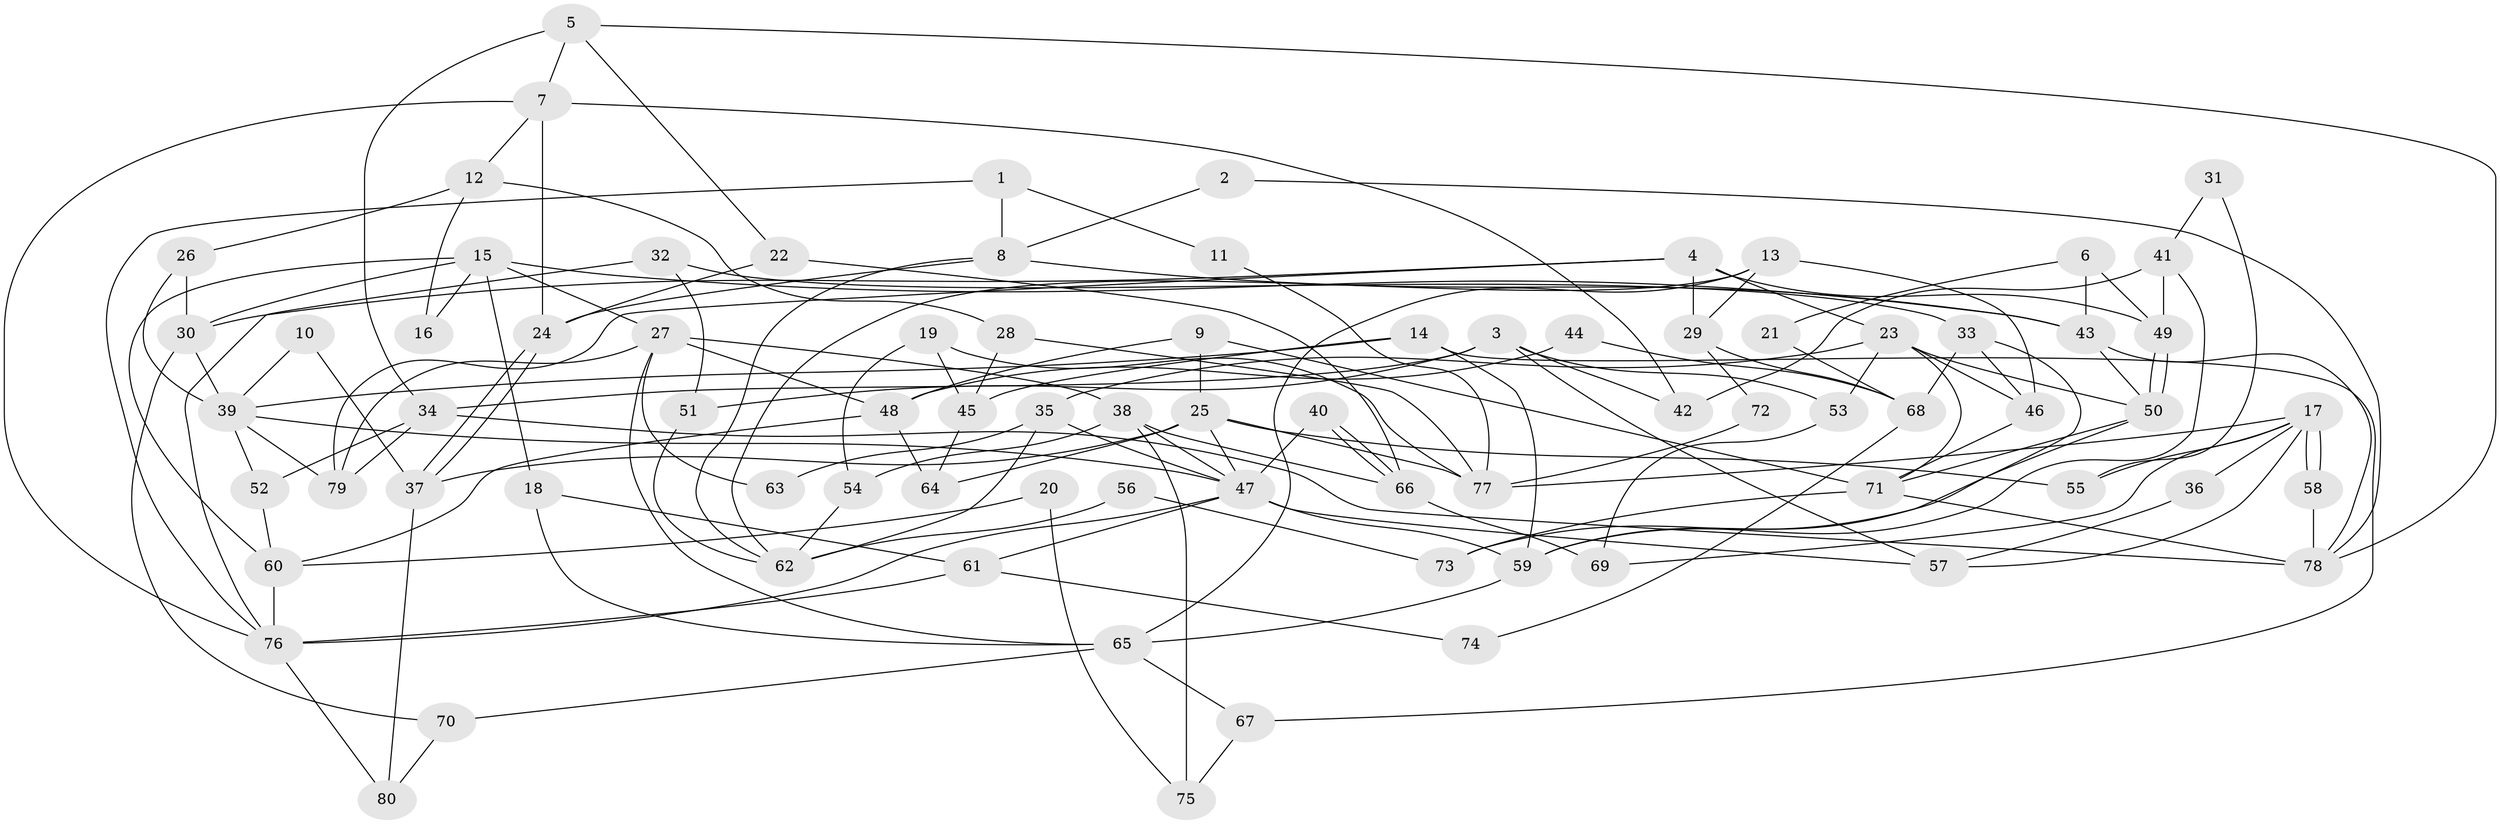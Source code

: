// coarse degree distribution, {3: 0.2982456140350877, 5: 0.12280701754385964, 12: 0.017543859649122806, 13: 0.017543859649122806, 2: 0.24561403508771928, 4: 0.15789473684210525, 14: 0.017543859649122806, 11: 0.017543859649122806, 6: 0.07017543859649122, 9: 0.017543859649122806, 7: 0.017543859649122806}
// Generated by graph-tools (version 1.1) at 2025/50/03/04/25 22:50:46]
// undirected, 80 vertices, 160 edges
graph export_dot {
  node [color=gray90,style=filled];
  1;
  2;
  3;
  4;
  5;
  6;
  7;
  8;
  9;
  10;
  11;
  12;
  13;
  14;
  15;
  16;
  17;
  18;
  19;
  20;
  21;
  22;
  23;
  24;
  25;
  26;
  27;
  28;
  29;
  30;
  31;
  32;
  33;
  34;
  35;
  36;
  37;
  38;
  39;
  40;
  41;
  42;
  43;
  44;
  45;
  46;
  47;
  48;
  49;
  50;
  51;
  52;
  53;
  54;
  55;
  56;
  57;
  58;
  59;
  60;
  61;
  62;
  63;
  64;
  65;
  66;
  67;
  68;
  69;
  70;
  71;
  72;
  73;
  74;
  75;
  76;
  77;
  78;
  79;
  80;
  1 -- 8;
  1 -- 76;
  1 -- 11;
  2 -- 8;
  2 -- 78;
  3 -- 34;
  3 -- 57;
  3 -- 42;
  3 -- 51;
  3 -- 53;
  4 -- 30;
  4 -- 23;
  4 -- 29;
  4 -- 49;
  4 -- 79;
  5 -- 7;
  5 -- 22;
  5 -- 34;
  5 -- 78;
  6 -- 49;
  6 -- 43;
  6 -- 21;
  7 -- 76;
  7 -- 24;
  7 -- 12;
  7 -- 42;
  8 -- 43;
  8 -- 62;
  8 -- 24;
  9 -- 48;
  9 -- 71;
  9 -- 25;
  10 -- 37;
  10 -- 39;
  11 -- 77;
  12 -- 26;
  12 -- 16;
  12 -- 28;
  13 -- 46;
  13 -- 65;
  13 -- 29;
  13 -- 62;
  14 -- 59;
  14 -- 39;
  14 -- 45;
  14 -- 67;
  15 -- 27;
  15 -- 60;
  15 -- 16;
  15 -- 18;
  15 -- 30;
  15 -- 43;
  17 -- 58;
  17 -- 58;
  17 -- 69;
  17 -- 36;
  17 -- 55;
  17 -- 57;
  17 -- 77;
  18 -- 65;
  18 -- 61;
  19 -- 77;
  19 -- 54;
  19 -- 45;
  20 -- 60;
  20 -- 75;
  21 -- 68;
  22 -- 24;
  22 -- 66;
  23 -- 50;
  23 -- 46;
  23 -- 35;
  23 -- 53;
  23 -- 71;
  24 -- 37;
  24 -- 37;
  25 -- 77;
  25 -- 37;
  25 -- 47;
  25 -- 55;
  25 -- 64;
  26 -- 39;
  26 -- 30;
  27 -- 79;
  27 -- 65;
  27 -- 38;
  27 -- 48;
  27 -- 63;
  28 -- 45;
  28 -- 77;
  29 -- 68;
  29 -- 72;
  30 -- 39;
  30 -- 70;
  31 -- 41;
  31 -- 55;
  32 -- 76;
  32 -- 51;
  32 -- 33;
  33 -- 59;
  33 -- 46;
  33 -- 68;
  34 -- 78;
  34 -- 52;
  34 -- 79;
  35 -- 47;
  35 -- 62;
  35 -- 63;
  36 -- 57;
  37 -- 80;
  38 -- 47;
  38 -- 54;
  38 -- 66;
  38 -- 75;
  39 -- 47;
  39 -- 79;
  39 -- 52;
  40 -- 47;
  40 -- 66;
  40 -- 66;
  41 -- 42;
  41 -- 49;
  41 -- 59;
  43 -- 78;
  43 -- 50;
  44 -- 48;
  44 -- 68;
  45 -- 64;
  46 -- 71;
  47 -- 76;
  47 -- 57;
  47 -- 59;
  47 -- 61;
  48 -- 64;
  48 -- 60;
  49 -- 50;
  49 -- 50;
  50 -- 71;
  50 -- 73;
  51 -- 62;
  52 -- 60;
  53 -- 69;
  54 -- 62;
  56 -- 62;
  56 -- 73;
  58 -- 78;
  59 -- 65;
  60 -- 76;
  61 -- 74;
  61 -- 76;
  65 -- 70;
  65 -- 67;
  66 -- 69;
  67 -- 75;
  68 -- 74;
  70 -- 80;
  71 -- 73;
  71 -- 78;
  72 -- 77;
  76 -- 80;
}
